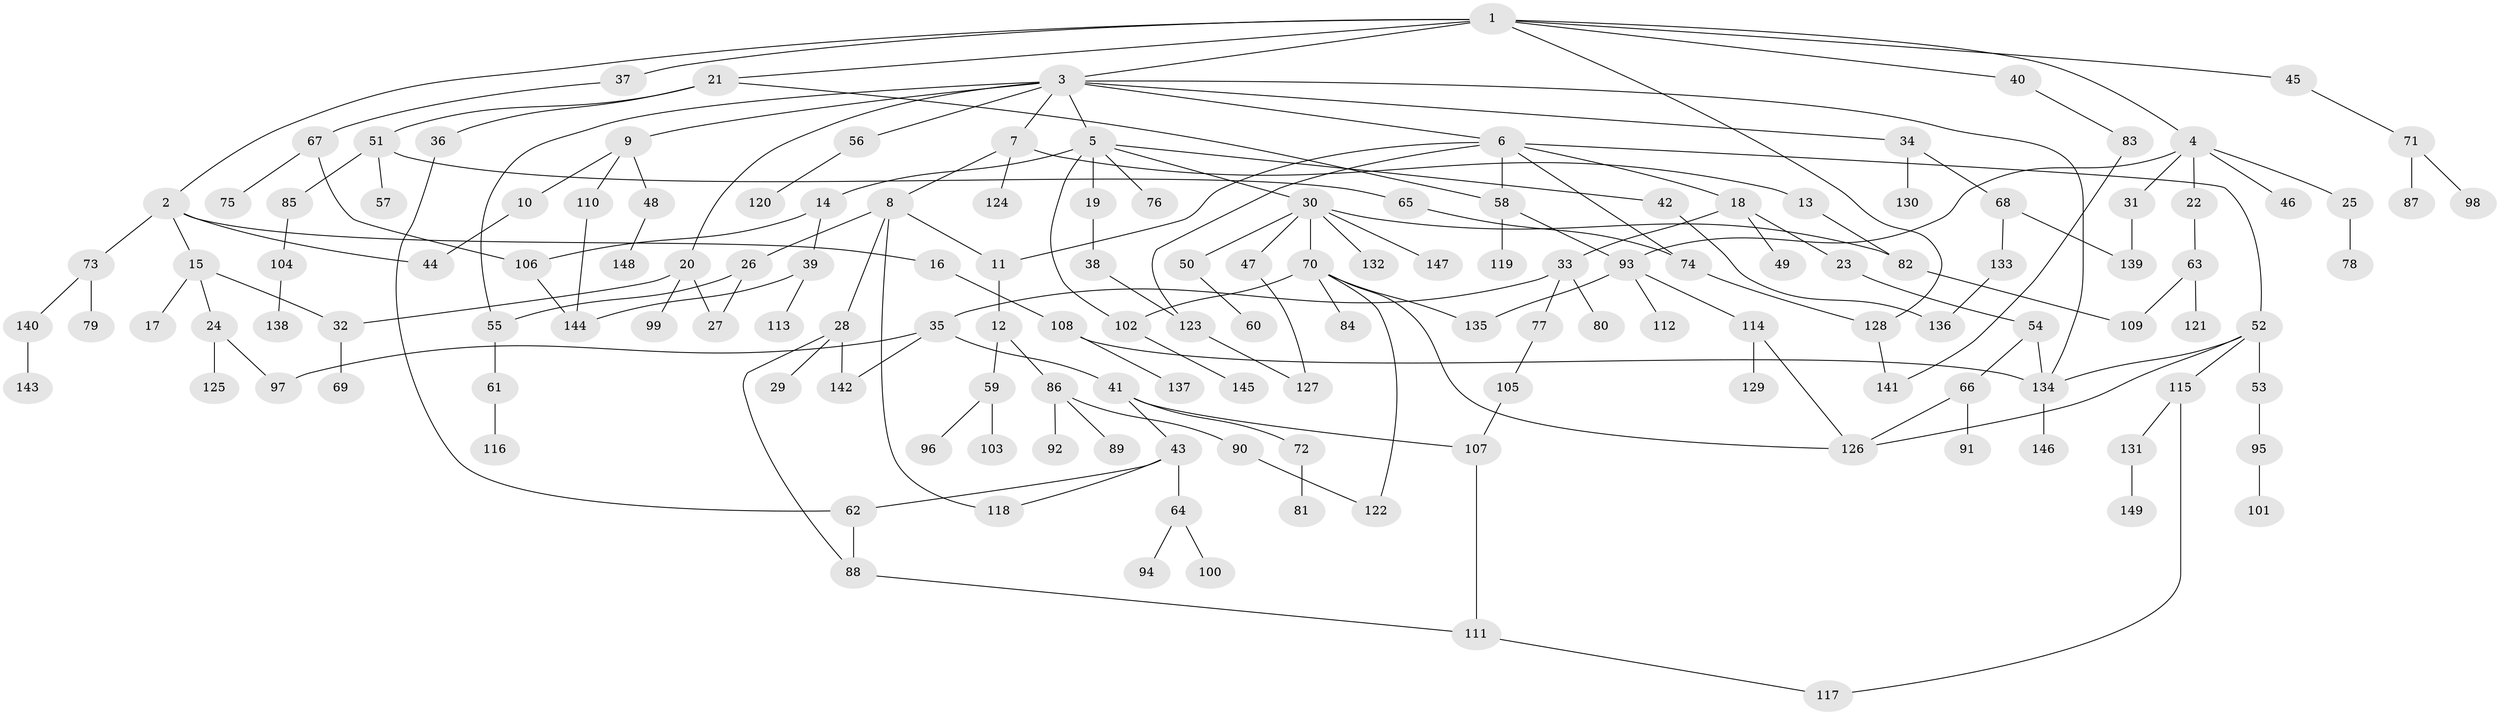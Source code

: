 // coarse degree distribution, {1: 0.4189189189189189, 2: 0.36486486486486486, 9: 0.02702702702702703, 4: 0.02702702702702703, 3: 0.06756756756756757, 8: 0.02702702702702703, 5: 0.013513513513513514, 6: 0.02702702702702703, 14: 0.013513513513513514, 11: 0.013513513513513514}
// Generated by graph-tools (version 1.1) at 2025/44/03/04/25 21:44:31]
// undirected, 149 vertices, 184 edges
graph export_dot {
graph [start="1"]
  node [color=gray90,style=filled];
  1;
  2;
  3;
  4;
  5;
  6;
  7;
  8;
  9;
  10;
  11;
  12;
  13;
  14;
  15;
  16;
  17;
  18;
  19;
  20;
  21;
  22;
  23;
  24;
  25;
  26;
  27;
  28;
  29;
  30;
  31;
  32;
  33;
  34;
  35;
  36;
  37;
  38;
  39;
  40;
  41;
  42;
  43;
  44;
  45;
  46;
  47;
  48;
  49;
  50;
  51;
  52;
  53;
  54;
  55;
  56;
  57;
  58;
  59;
  60;
  61;
  62;
  63;
  64;
  65;
  66;
  67;
  68;
  69;
  70;
  71;
  72;
  73;
  74;
  75;
  76;
  77;
  78;
  79;
  80;
  81;
  82;
  83;
  84;
  85;
  86;
  87;
  88;
  89;
  90;
  91;
  92;
  93;
  94;
  95;
  96;
  97;
  98;
  99;
  100;
  101;
  102;
  103;
  104;
  105;
  106;
  107;
  108;
  109;
  110;
  111;
  112;
  113;
  114;
  115;
  116;
  117;
  118;
  119;
  120;
  121;
  122;
  123;
  124;
  125;
  126;
  127;
  128;
  129;
  130;
  131;
  132;
  133;
  134;
  135;
  136;
  137;
  138;
  139;
  140;
  141;
  142;
  143;
  144;
  145;
  146;
  147;
  148;
  149;
  1 -- 2;
  1 -- 3;
  1 -- 4;
  1 -- 21;
  1 -- 37;
  1 -- 40;
  1 -- 45;
  1 -- 128;
  2 -- 15;
  2 -- 16;
  2 -- 44;
  2 -- 73;
  3 -- 5;
  3 -- 6;
  3 -- 7;
  3 -- 9;
  3 -- 20;
  3 -- 34;
  3 -- 55;
  3 -- 56;
  3 -- 134;
  4 -- 22;
  4 -- 25;
  4 -- 31;
  4 -- 46;
  4 -- 93;
  5 -- 14;
  5 -- 19;
  5 -- 30;
  5 -- 42;
  5 -- 76;
  5 -- 102;
  6 -- 18;
  6 -- 52;
  6 -- 11;
  6 -- 74;
  6 -- 123;
  6 -- 58;
  7 -- 8;
  7 -- 13;
  7 -- 124;
  8 -- 11;
  8 -- 26;
  8 -- 28;
  8 -- 118;
  9 -- 10;
  9 -- 48;
  9 -- 110;
  10 -- 44;
  11 -- 12;
  12 -- 59;
  12 -- 86;
  13 -- 82;
  14 -- 39;
  14 -- 106;
  15 -- 17;
  15 -- 24;
  15 -- 32;
  16 -- 108;
  18 -- 23;
  18 -- 33;
  18 -- 49;
  19 -- 38;
  20 -- 27;
  20 -- 32;
  20 -- 99;
  21 -- 36;
  21 -- 51;
  21 -- 58;
  22 -- 63;
  23 -- 54;
  24 -- 97;
  24 -- 125;
  25 -- 78;
  26 -- 27;
  26 -- 55;
  28 -- 29;
  28 -- 142;
  28 -- 88;
  30 -- 47;
  30 -- 50;
  30 -- 70;
  30 -- 82;
  30 -- 132;
  30 -- 147;
  31 -- 139;
  32 -- 69;
  33 -- 35;
  33 -- 77;
  33 -- 80;
  34 -- 68;
  34 -- 130;
  35 -- 41;
  35 -- 142;
  35 -- 97;
  36 -- 62;
  37 -- 67;
  38 -- 123;
  39 -- 113;
  39 -- 144;
  40 -- 83;
  41 -- 43;
  41 -- 72;
  41 -- 107;
  42 -- 136;
  43 -- 64;
  43 -- 118;
  43 -- 62;
  45 -- 71;
  47 -- 127;
  48 -- 148;
  50 -- 60;
  51 -- 57;
  51 -- 65;
  51 -- 85;
  52 -- 53;
  52 -- 115;
  52 -- 134;
  52 -- 126;
  53 -- 95;
  54 -- 66;
  54 -- 134;
  55 -- 61;
  56 -- 120;
  58 -- 119;
  58 -- 93;
  59 -- 96;
  59 -- 103;
  61 -- 116;
  62 -- 88;
  63 -- 121;
  63 -- 109;
  64 -- 94;
  64 -- 100;
  65 -- 74;
  66 -- 91;
  66 -- 126;
  67 -- 75;
  67 -- 106;
  68 -- 133;
  68 -- 139;
  70 -- 84;
  70 -- 102;
  70 -- 126;
  70 -- 135;
  70 -- 122;
  71 -- 87;
  71 -- 98;
  72 -- 81;
  73 -- 79;
  73 -- 140;
  74 -- 128;
  77 -- 105;
  82 -- 109;
  83 -- 141;
  85 -- 104;
  86 -- 89;
  86 -- 90;
  86 -- 92;
  88 -- 111;
  90 -- 122;
  93 -- 112;
  93 -- 114;
  93 -- 135;
  95 -- 101;
  102 -- 145;
  104 -- 138;
  105 -- 107;
  106 -- 144;
  107 -- 111;
  108 -- 137;
  108 -- 134;
  110 -- 144;
  111 -- 117;
  114 -- 129;
  114 -- 126;
  115 -- 117;
  115 -- 131;
  123 -- 127;
  128 -- 141;
  131 -- 149;
  133 -- 136;
  134 -- 146;
  140 -- 143;
}
